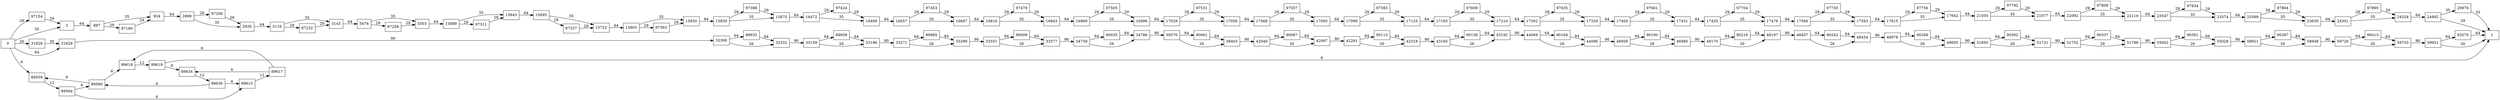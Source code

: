 digraph {
	graph [rankdir=LR]
	node [shape=rectangle]
	2 -> 897 [label=64]
	897 -> 924 [label=35]
	897 -> 97180 [label=29]
	924 -> 2899 [label=64]
	2899 -> 2926 [label=35]
	2899 -> 97206 [label=29]
	2926 -> 3116 [label=64]
	3116 -> 3143 [label=35]
	3116 -> 97232 [label=29]
	3143 -> 5476 [label=64]
	5476 -> 5503 [label=35]
	5476 -> 97258 [label=29]
	5503 -> 13889 [label=64]
	13889 -> 13943 [label=35]
	13889 -> 97311 [label=29]
	13943 -> 15695 [label=64]
	15695 -> 15722 [label=35]
	15695 -> 97337 [label=29]
	15722 -> 15803 [label=64]
	15803 -> 15830 [label=35]
	15803 -> 97363 [label=29]
	15830 -> 15839 [label=64]
	15839 -> 15875 [label=35]
	15839 -> 97398 [label=29]
	15875 -> 16472 [label=64]
	16472 -> 16499 [label=35]
	16472 -> 97424 [label=29]
	16499 -> 16657 [label=64]
	16657 -> 16687 [label=35]
	16657 -> 97453 [label=29]
	16687 -> 16816 [label=64]
	16816 -> 16843 [label=35]
	16816 -> 97479 [label=29]
	16843 -> 16969 [label=64]
	16969 -> 16996 [label=35]
	16969 -> 97505 [label=29]
	16996 -> 17029 [label=64]
	17029 -> 17056 [label=35]
	17029 -> 97531 [label=29]
	17056 -> 17068 [label=64]
	17068 -> 17095 [label=35]
	17068 -> 97557 [label=29]
	17095 -> 17098 [label=64]
	17098 -> 17125 [label=35]
	17098 -> 97583 [label=29]
	17125 -> 17183 [label=64]
	17183 -> 17210 [label=35]
	17183 -> 97609 [label=29]
	17210 -> 17302 [label=64]
	17302 -> 17329 [label=35]
	17302 -> 97635 [label=29]
	17329 -> 17404 [label=64]
	17404 -> 17431 [label=35]
	17404 -> 97661 [label=29]
	17431 -> 17435 [label=64]
	17435 -> 17479 [label=35]
	17435 -> 97704 [label=29]
	17479 -> 17566 [label=64]
	17566 -> 17593 [label=35]
	17566 -> 97730 [label=29]
	17593 -> 17615 [label=64]
	17615 -> 17642 [label=35]
	17615 -> 97756 [label=29]
	17642 -> 21050 [label=64]
	21050 -> 21077 [label=35]
	21050 -> 97782 [label=29]
	21077 -> 22092 [label=64]
	22092 -> 22119 [label=35]
	22092 -> 97808 [label=29]
	22119 -> 23547 [label=64]
	23547 -> 23574 [label=35]
	23547 -> 97834 [label=29]
	23574 -> 23599 [label=64]
	23599 -> 23630 [label=35]
	23599 -> 97864 [label=29]
	23630 -> 24301 [label=64]
	24301 -> 24328 [label=35]
	24301 -> 97890 [label=29]
	24328 -> 24892 [label=64]
	24892 -> 1 [label=29]
	24892 -> 29976 [label=35]
	29976 -> 1 [label=35]
	31628 -> 31629 [label=26]
	31629 -> 32306 [label=90]
	32306 -> 32332 [label=26]
	32306 -> 89933 [label=64]
	32332 -> 33159 [label=90]
	33159 -> 33186 [label=26]
	33159 -> 89959 [label=64]
	33186 -> 33271 [label=90]
	33271 -> 33298 [label=26]
	33271 -> 89985 [label=64]
	33298 -> 33551 [label=90]
	33551 -> 33577 [label=26]
	33551 -> 90009 [label=64]
	33577 -> 34759 [label=90]
	34759 -> 34786 [label=26]
	34759 -> 90035 [label=64]
	34786 -> 39376 [label=90]
	39376 -> 39403 [label=26]
	39376 -> 90061 [label=64]
	39403 -> 42040 [label=90]
	42040 -> 42067 [label=26]
	42040 -> 90087 [label=64]
	42067 -> 42291 [label=90]
	42291 -> 42318 [label=26]
	42291 -> 90113 [label=64]
	42318 -> 43165 [label=90]
	43165 -> 43192 [label=26]
	43165 -> 90138 [label=64]
	43192 -> 44069 [label=90]
	44069 -> 44096 [label=26]
	44069 -> 90164 [label=64]
	44096 -> 46958 [label=90]
	46958 -> 46985 [label=26]
	46958 -> 90190 [label=64]
	46985 -> 48170 [label=90]
	48170 -> 48197 [label=26]
	48170 -> 90216 [label=64]
	48197 -> 48407 [label=90]
	48407 -> 48434 [label=26]
	48407 -> 90242 [label=64]
	48434 -> 48978 [label=90]
	48978 -> 49005 [label=26]
	48978 -> 90268 [label=64]
	49005 -> 51695 [label=90]
	51695 -> 51731 [label=26]
	51695 -> 90302 [label=64]
	51731 -> 51752 [label=90]
	51752 -> 51788 [label=26]
	51752 -> 90337 [label=64]
	51788 -> 55002 [label=90]
	55002 -> 55028 [label=26]
	55002 -> 90361 [label=64]
	55028 -> 58921 [label=90]
	58921 -> 58948 [label=26]
	58921 -> 90387 [label=64]
	58948 -> 59726 [label=90]
	59726 -> 59753 [label=26]
	59726 -> 90413 [label=64]
	59753 -> 59951 [label=90]
	59951 -> 1 [label=26]
	59951 -> 92070 [label=64]
	89559 -> 89564 [label=12]
	89564 -> 89580 [label=6]
	89564 -> 89613 [label=6]
	89580 -> 89559 [label=6]
	89580 -> 89618 [label=6]
	89613 -> 89617 [label=12]
	89617 -> 89618 [label=6]
	89617 -> 89634 [label=6]
	89618 -> 89619 [label=12]
	89619 -> 89634 [label=6]
	89619 -> 1 [label=6]
	89634 -> 89636 [label=12]
	89636 -> 89613 [label=6]
	89636 -> 89580 [label=6]
	89933 -> 32332 [label=64]
	89959 -> 33186 [label=64]
	89985 -> 33298 [label=64]
	90009 -> 33577 [label=64]
	90035 -> 34786 [label=64]
	90061 -> 39403 [label=64]
	90087 -> 42067 [label=64]
	90113 -> 42318 [label=64]
	90138 -> 43192 [label=64]
	90164 -> 44096 [label=64]
	90190 -> 46985 [label=64]
	90216 -> 48197 [label=64]
	90242 -> 48434 [label=64]
	90268 -> 49005 [label=64]
	90302 -> 51731 [label=64]
	90337 -> 51788 [label=64]
	90361 -> 55028 [label=64]
	90387 -> 58948 [label=64]
	90413 -> 59753 [label=64]
	92070 -> 1 [label=64]
	97154 -> 2 [label=29]
	97180 -> 924 [label=29]
	97206 -> 2926 [label=29]
	97232 -> 3143 [label=29]
	97258 -> 5503 [label=29]
	97311 -> 13943 [label=29]
	97337 -> 15722 [label=29]
	97363 -> 15830 [label=29]
	97398 -> 15875 [label=29]
	97424 -> 16499 [label=29]
	97453 -> 16687 [label=29]
	97479 -> 16843 [label=29]
	97505 -> 16996 [label=29]
	97531 -> 17056 [label=29]
	97557 -> 17095 [label=29]
	97583 -> 17125 [label=29]
	97609 -> 17210 [label=29]
	97635 -> 17329 [label=29]
	97661 -> 17431 [label=29]
	97704 -> 17479 [label=29]
	97730 -> 17593 [label=29]
	97756 -> 17642 [label=29]
	97782 -> 21077 [label=29]
	97808 -> 22119 [label=29]
	97834 -> 23574 [label=29]
	97864 -> 23630 [label=29]
	97890 -> 24328 [label=29]
	0 -> 2 [label=35]
	0 -> 31629 [label=64]
	0 -> 31628 [label=26]
	0 -> 89559 [label=6]
	0 -> 97154 [label=29]
}

